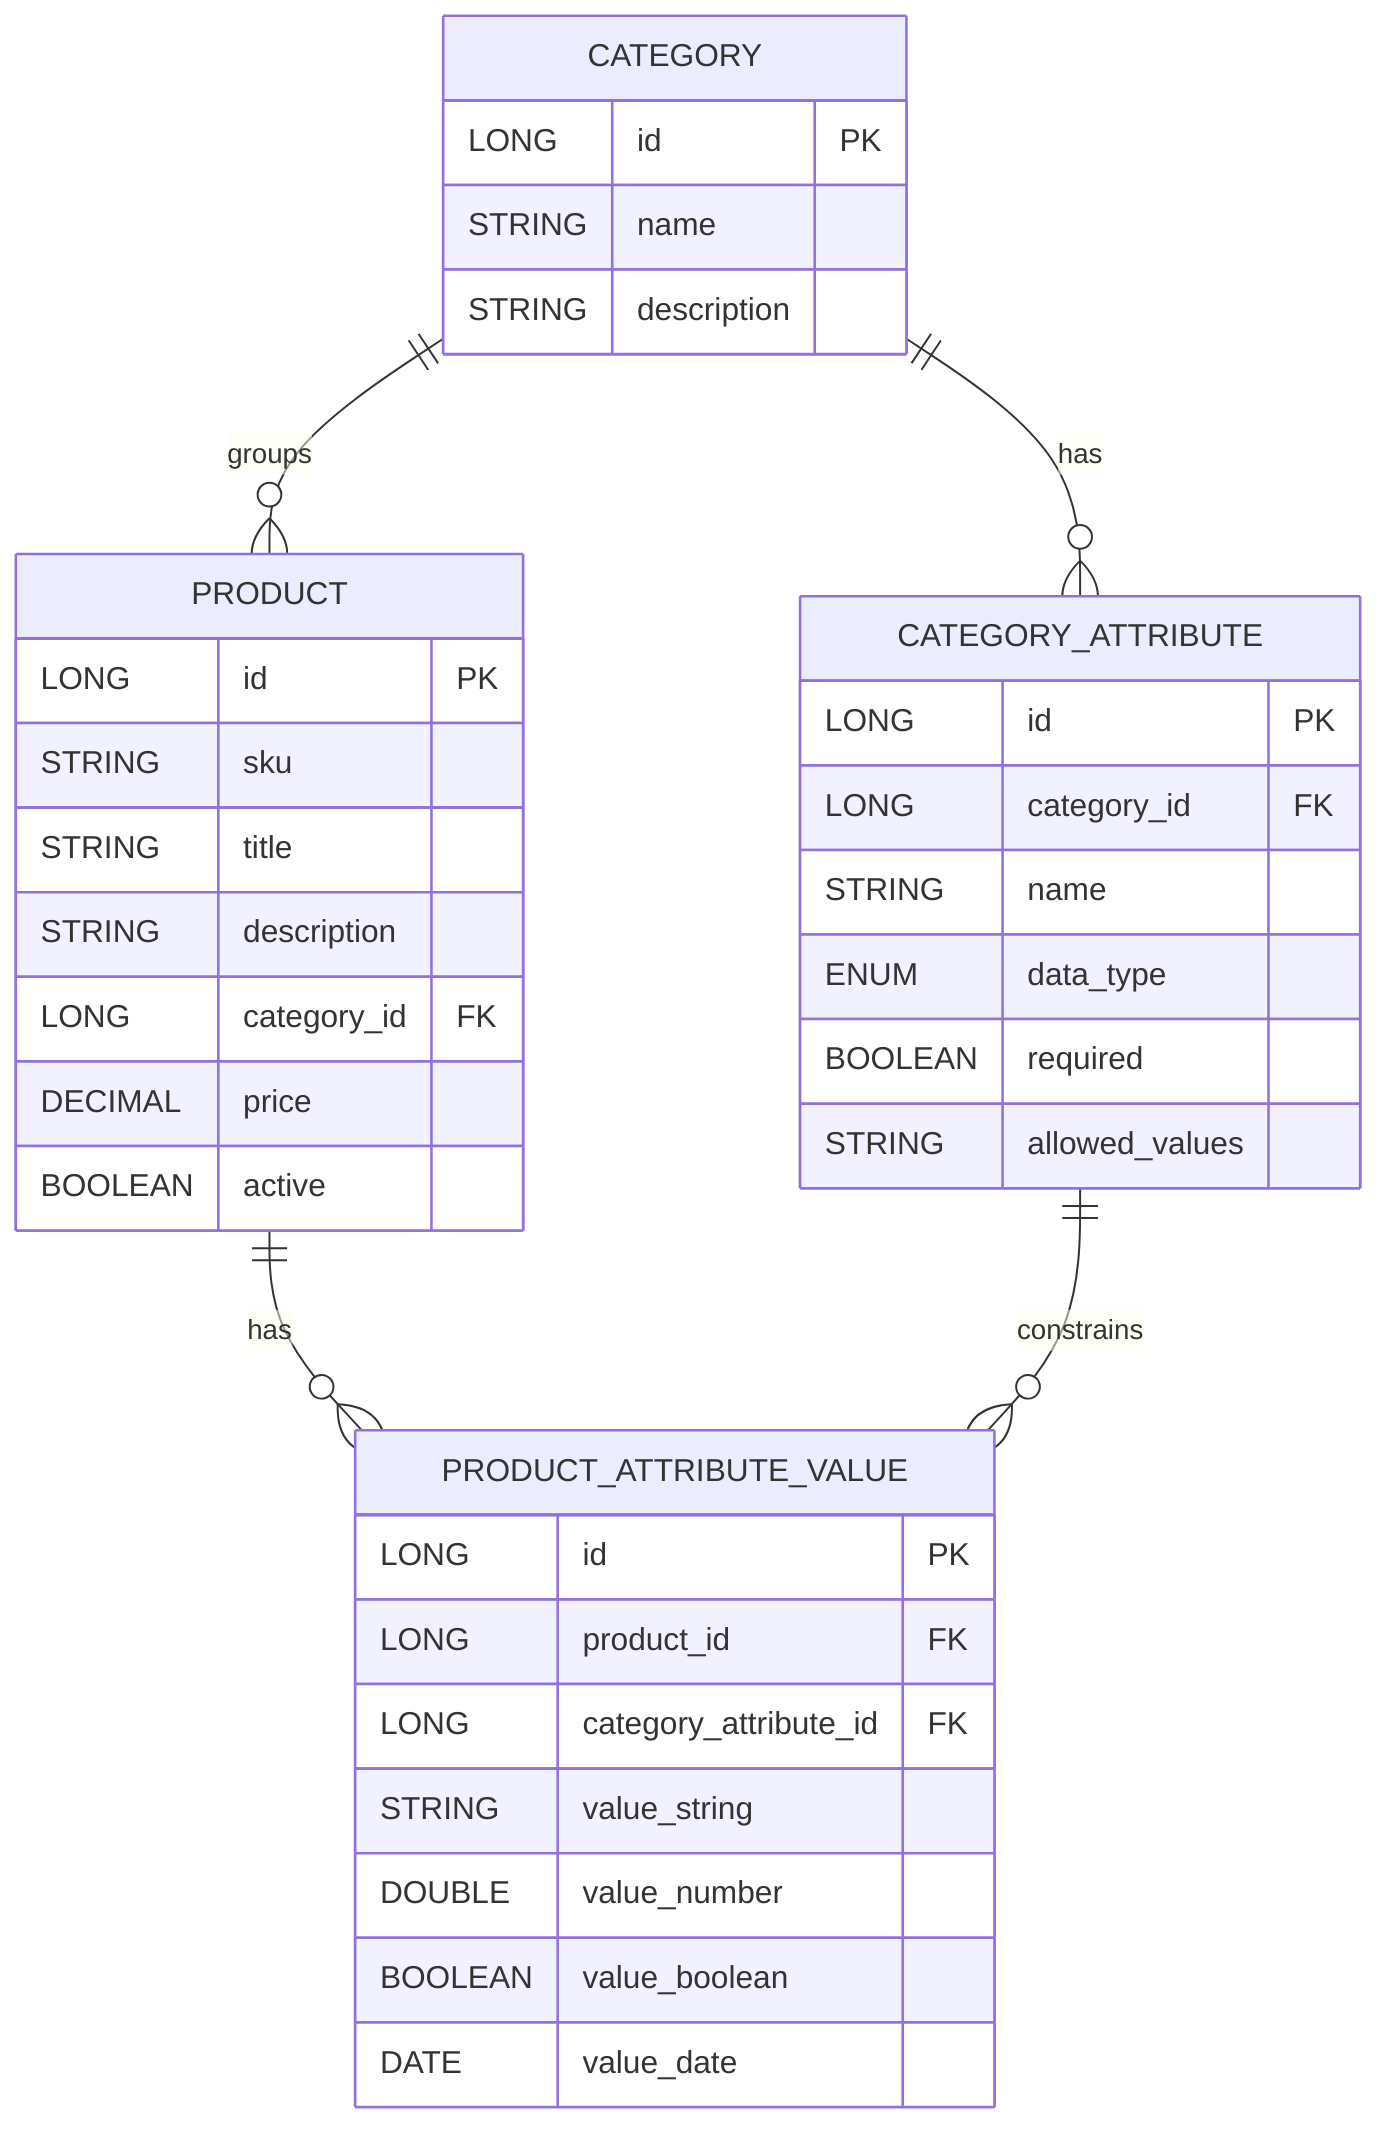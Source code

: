 erDiagram
	CATEGORY ||--o{ CATEGORY_ATTRIBUTE : has
	CATEGORY ||--o{ PRODUCT : groups
	PRODUCT ||--o{ PRODUCT_ATTRIBUTE_VALUE : has
	CATEGORY_ATTRIBUTE ||--o{ PRODUCT_ATTRIBUTE_VALUE : constrains

	CATEGORY {
		LONG id PK
		STRING name
		STRING description
	}

	CATEGORY_ATTRIBUTE {
		LONG id PK
		LONG category_id FK
		STRING name
		ENUM data_type
		BOOLEAN required
		STRING allowed_values
	}

	PRODUCT {
		LONG id PK
		STRING sku
		STRING title
		STRING description
		LONG category_id FK
		DECIMAL price
		BOOLEAN active
	}

	PRODUCT_ATTRIBUTE_VALUE {
		LONG id PK
		LONG product_id FK
		LONG category_attribute_id FK
		STRING value_string
		DOUBLE value_number
		BOOLEAN value_boolean
		DATE value_date
	}
